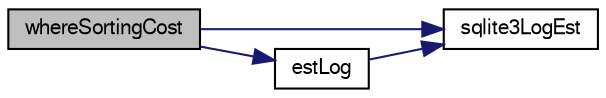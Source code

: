 digraph "whereSortingCost"
{
  edge [fontname="FreeSans",fontsize="10",labelfontname="FreeSans",labelfontsize="10"];
  node [fontname="FreeSans",fontsize="10",shape=record];
  rankdir="LR";
  Node922201 [label="whereSortingCost",height=0.2,width=0.4,color="black", fillcolor="grey75", style="filled", fontcolor="black"];
  Node922201 -> Node922202 [color="midnightblue",fontsize="10",style="solid",fontname="FreeSans"];
  Node922202 [label="sqlite3LogEst",height=0.2,width=0.4,color="black", fillcolor="white", style="filled",URL="$sqlite3_8c.html#a14c7d015bfd3d4a869739b9e6139c84f"];
  Node922201 -> Node922203 [color="midnightblue",fontsize="10",style="solid",fontname="FreeSans"];
  Node922203 [label="estLog",height=0.2,width=0.4,color="black", fillcolor="white", style="filled",URL="$sqlite3_8c.html#ac4420ab2b01a2e2efe5d4ac054868246"];
  Node922203 -> Node922202 [color="midnightblue",fontsize="10",style="solid",fontname="FreeSans"];
}
